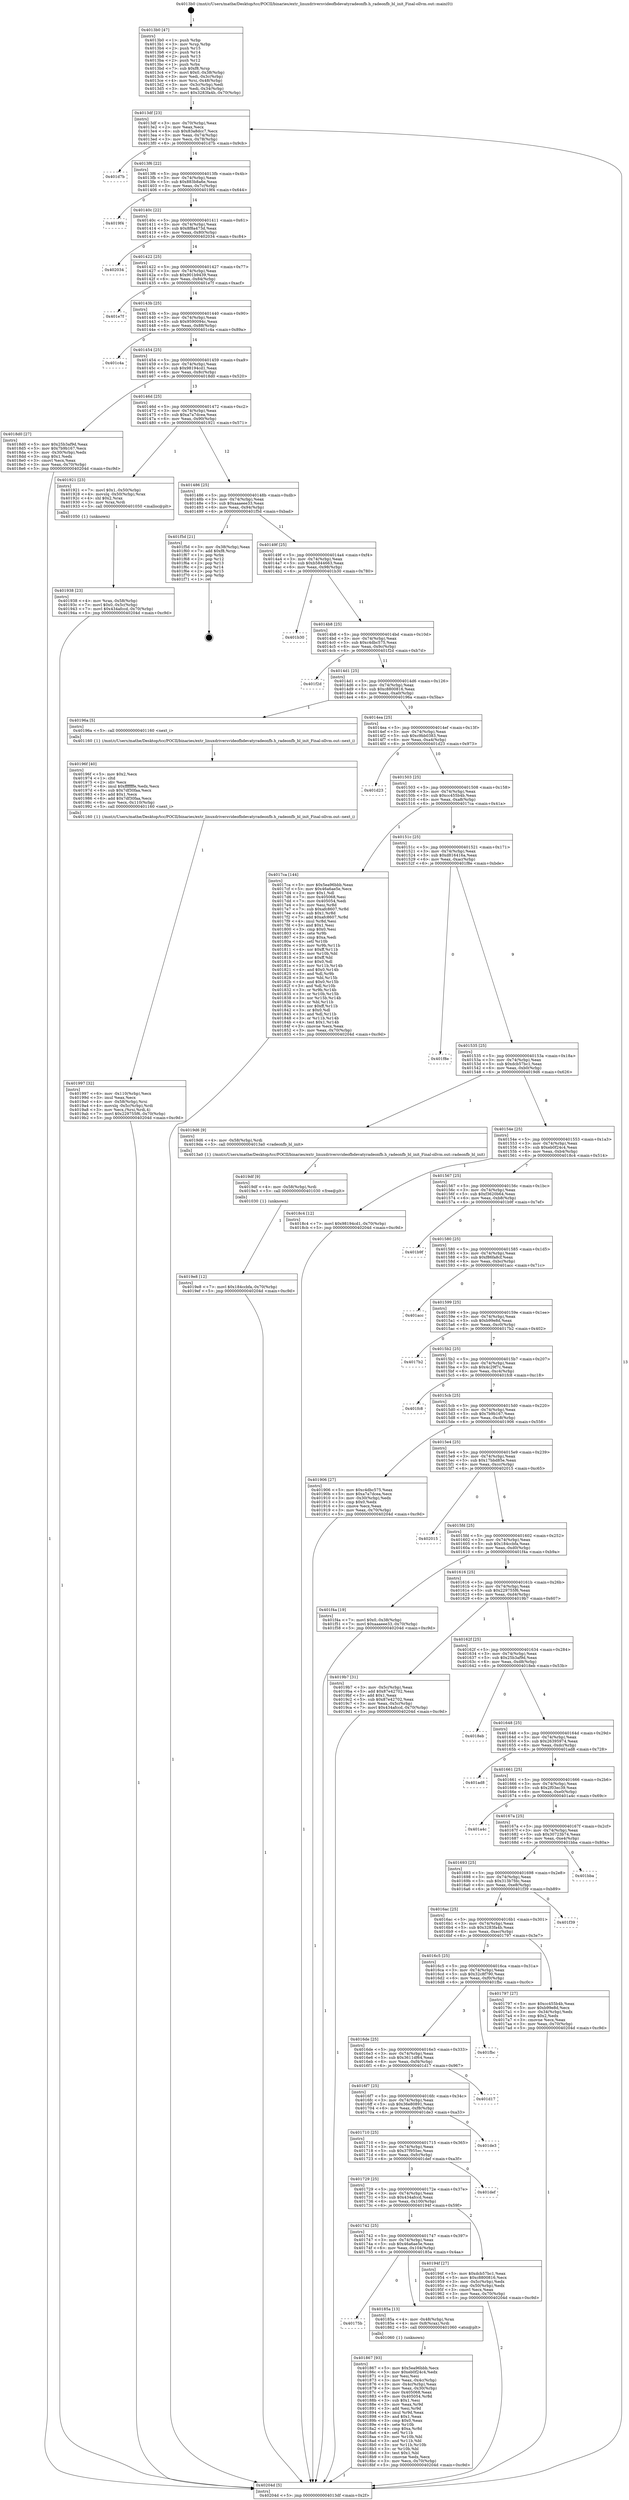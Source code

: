 digraph "0x4013b0" {
  label = "0x4013b0 (/mnt/c/Users/mathe/Desktop/tcc/POCII/binaries/extr_linuxdriversvideofbdevatyradeonfb.h_radeonfb_bl_init_Final-ollvm.out::main(0))"
  labelloc = "t"
  node[shape=record]

  Entry [label="",width=0.3,height=0.3,shape=circle,fillcolor=black,style=filled]
  "0x4013df" [label="{
     0x4013df [23]\l
     | [instrs]\l
     &nbsp;&nbsp;0x4013df \<+3\>: mov -0x70(%rbp),%eax\l
     &nbsp;&nbsp;0x4013e2 \<+2\>: mov %eax,%ecx\l
     &nbsp;&nbsp;0x4013e4 \<+6\>: sub $0x83a8dcc7,%ecx\l
     &nbsp;&nbsp;0x4013ea \<+3\>: mov %eax,-0x74(%rbp)\l
     &nbsp;&nbsp;0x4013ed \<+3\>: mov %ecx,-0x78(%rbp)\l
     &nbsp;&nbsp;0x4013f0 \<+6\>: je 0000000000401d7b \<main+0x9cb\>\l
  }"]
  "0x401d7b" [label="{
     0x401d7b\l
  }", style=dashed]
  "0x4013f6" [label="{
     0x4013f6 [22]\l
     | [instrs]\l
     &nbsp;&nbsp;0x4013f6 \<+5\>: jmp 00000000004013fb \<main+0x4b\>\l
     &nbsp;&nbsp;0x4013fb \<+3\>: mov -0x74(%rbp),%eax\l
     &nbsp;&nbsp;0x4013fe \<+5\>: sub $0x883b8a6e,%eax\l
     &nbsp;&nbsp;0x401403 \<+3\>: mov %eax,-0x7c(%rbp)\l
     &nbsp;&nbsp;0x401406 \<+6\>: je 00000000004019f4 \<main+0x644\>\l
  }"]
  Exit [label="",width=0.3,height=0.3,shape=circle,fillcolor=black,style=filled,peripheries=2]
  "0x4019f4" [label="{
     0x4019f4\l
  }", style=dashed]
  "0x40140c" [label="{
     0x40140c [22]\l
     | [instrs]\l
     &nbsp;&nbsp;0x40140c \<+5\>: jmp 0000000000401411 \<main+0x61\>\l
     &nbsp;&nbsp;0x401411 \<+3\>: mov -0x74(%rbp),%eax\l
     &nbsp;&nbsp;0x401414 \<+5\>: sub $0x8f8a473d,%eax\l
     &nbsp;&nbsp;0x401419 \<+3\>: mov %eax,-0x80(%rbp)\l
     &nbsp;&nbsp;0x40141c \<+6\>: je 0000000000402034 \<main+0xc84\>\l
  }"]
  "0x4019e8" [label="{
     0x4019e8 [12]\l
     | [instrs]\l
     &nbsp;&nbsp;0x4019e8 \<+7\>: movl $0x184ccbfa,-0x70(%rbp)\l
     &nbsp;&nbsp;0x4019ef \<+5\>: jmp 000000000040204d \<main+0xc9d\>\l
  }"]
  "0x402034" [label="{
     0x402034\l
  }", style=dashed]
  "0x401422" [label="{
     0x401422 [25]\l
     | [instrs]\l
     &nbsp;&nbsp;0x401422 \<+5\>: jmp 0000000000401427 \<main+0x77\>\l
     &nbsp;&nbsp;0x401427 \<+3\>: mov -0x74(%rbp),%eax\l
     &nbsp;&nbsp;0x40142a \<+5\>: sub $0x901b9439,%eax\l
     &nbsp;&nbsp;0x40142f \<+6\>: mov %eax,-0x84(%rbp)\l
     &nbsp;&nbsp;0x401435 \<+6\>: je 0000000000401e7f \<main+0xacf\>\l
  }"]
  "0x4019df" [label="{
     0x4019df [9]\l
     | [instrs]\l
     &nbsp;&nbsp;0x4019df \<+4\>: mov -0x58(%rbp),%rdi\l
     &nbsp;&nbsp;0x4019e3 \<+5\>: call 0000000000401030 \<free@plt\>\l
     | [calls]\l
     &nbsp;&nbsp;0x401030 \{1\} (unknown)\l
  }"]
  "0x401e7f" [label="{
     0x401e7f\l
  }", style=dashed]
  "0x40143b" [label="{
     0x40143b [25]\l
     | [instrs]\l
     &nbsp;&nbsp;0x40143b \<+5\>: jmp 0000000000401440 \<main+0x90\>\l
     &nbsp;&nbsp;0x401440 \<+3\>: mov -0x74(%rbp),%eax\l
     &nbsp;&nbsp;0x401443 \<+5\>: sub $0x9590094c,%eax\l
     &nbsp;&nbsp;0x401448 \<+6\>: mov %eax,-0x88(%rbp)\l
     &nbsp;&nbsp;0x40144e \<+6\>: je 0000000000401c4a \<main+0x89a\>\l
  }"]
  "0x401997" [label="{
     0x401997 [32]\l
     | [instrs]\l
     &nbsp;&nbsp;0x401997 \<+6\>: mov -0x110(%rbp),%ecx\l
     &nbsp;&nbsp;0x40199d \<+3\>: imul %eax,%ecx\l
     &nbsp;&nbsp;0x4019a0 \<+4\>: mov -0x58(%rbp),%rsi\l
     &nbsp;&nbsp;0x4019a4 \<+4\>: movslq -0x5c(%rbp),%rdi\l
     &nbsp;&nbsp;0x4019a8 \<+3\>: mov %ecx,(%rsi,%rdi,4)\l
     &nbsp;&nbsp;0x4019ab \<+7\>: movl $0x229755f6,-0x70(%rbp)\l
     &nbsp;&nbsp;0x4019b2 \<+5\>: jmp 000000000040204d \<main+0xc9d\>\l
  }"]
  "0x401c4a" [label="{
     0x401c4a\l
  }", style=dashed]
  "0x401454" [label="{
     0x401454 [25]\l
     | [instrs]\l
     &nbsp;&nbsp;0x401454 \<+5\>: jmp 0000000000401459 \<main+0xa9\>\l
     &nbsp;&nbsp;0x401459 \<+3\>: mov -0x74(%rbp),%eax\l
     &nbsp;&nbsp;0x40145c \<+5\>: sub $0x98194cd1,%eax\l
     &nbsp;&nbsp;0x401461 \<+6\>: mov %eax,-0x8c(%rbp)\l
     &nbsp;&nbsp;0x401467 \<+6\>: je 00000000004018d0 \<main+0x520\>\l
  }"]
  "0x40196f" [label="{
     0x40196f [40]\l
     | [instrs]\l
     &nbsp;&nbsp;0x40196f \<+5\>: mov $0x2,%ecx\l
     &nbsp;&nbsp;0x401974 \<+1\>: cltd\l
     &nbsp;&nbsp;0x401975 \<+2\>: idiv %ecx\l
     &nbsp;&nbsp;0x401977 \<+6\>: imul $0xfffffffe,%edx,%ecx\l
     &nbsp;&nbsp;0x40197d \<+6\>: sub $0x7df30faa,%ecx\l
     &nbsp;&nbsp;0x401983 \<+3\>: add $0x1,%ecx\l
     &nbsp;&nbsp;0x401986 \<+6\>: add $0x7df30faa,%ecx\l
     &nbsp;&nbsp;0x40198c \<+6\>: mov %ecx,-0x110(%rbp)\l
     &nbsp;&nbsp;0x401992 \<+5\>: call 0000000000401160 \<next_i\>\l
     | [calls]\l
     &nbsp;&nbsp;0x401160 \{1\} (/mnt/c/Users/mathe/Desktop/tcc/POCII/binaries/extr_linuxdriversvideofbdevatyradeonfb.h_radeonfb_bl_init_Final-ollvm.out::next_i)\l
  }"]
  "0x4018d0" [label="{
     0x4018d0 [27]\l
     | [instrs]\l
     &nbsp;&nbsp;0x4018d0 \<+5\>: mov $0x25b3af9d,%eax\l
     &nbsp;&nbsp;0x4018d5 \<+5\>: mov $0x7b9b167,%ecx\l
     &nbsp;&nbsp;0x4018da \<+3\>: mov -0x30(%rbp),%edx\l
     &nbsp;&nbsp;0x4018dd \<+3\>: cmp $0x1,%edx\l
     &nbsp;&nbsp;0x4018e0 \<+3\>: cmovl %ecx,%eax\l
     &nbsp;&nbsp;0x4018e3 \<+3\>: mov %eax,-0x70(%rbp)\l
     &nbsp;&nbsp;0x4018e6 \<+5\>: jmp 000000000040204d \<main+0xc9d\>\l
  }"]
  "0x40146d" [label="{
     0x40146d [25]\l
     | [instrs]\l
     &nbsp;&nbsp;0x40146d \<+5\>: jmp 0000000000401472 \<main+0xc2\>\l
     &nbsp;&nbsp;0x401472 \<+3\>: mov -0x74(%rbp),%eax\l
     &nbsp;&nbsp;0x401475 \<+5\>: sub $0xa7a7dcea,%eax\l
     &nbsp;&nbsp;0x40147a \<+6\>: mov %eax,-0x90(%rbp)\l
     &nbsp;&nbsp;0x401480 \<+6\>: je 0000000000401921 \<main+0x571\>\l
  }"]
  "0x401938" [label="{
     0x401938 [23]\l
     | [instrs]\l
     &nbsp;&nbsp;0x401938 \<+4\>: mov %rax,-0x58(%rbp)\l
     &nbsp;&nbsp;0x40193c \<+7\>: movl $0x0,-0x5c(%rbp)\l
     &nbsp;&nbsp;0x401943 \<+7\>: movl $0x434afccd,-0x70(%rbp)\l
     &nbsp;&nbsp;0x40194a \<+5\>: jmp 000000000040204d \<main+0xc9d\>\l
  }"]
  "0x401921" [label="{
     0x401921 [23]\l
     | [instrs]\l
     &nbsp;&nbsp;0x401921 \<+7\>: movl $0x1,-0x50(%rbp)\l
     &nbsp;&nbsp;0x401928 \<+4\>: movslq -0x50(%rbp),%rax\l
     &nbsp;&nbsp;0x40192c \<+4\>: shl $0x2,%rax\l
     &nbsp;&nbsp;0x401930 \<+3\>: mov %rax,%rdi\l
     &nbsp;&nbsp;0x401933 \<+5\>: call 0000000000401050 \<malloc@plt\>\l
     | [calls]\l
     &nbsp;&nbsp;0x401050 \{1\} (unknown)\l
  }"]
  "0x401486" [label="{
     0x401486 [25]\l
     | [instrs]\l
     &nbsp;&nbsp;0x401486 \<+5\>: jmp 000000000040148b \<main+0xdb\>\l
     &nbsp;&nbsp;0x40148b \<+3\>: mov -0x74(%rbp),%eax\l
     &nbsp;&nbsp;0x40148e \<+5\>: sub $0xaaaeee33,%eax\l
     &nbsp;&nbsp;0x401493 \<+6\>: mov %eax,-0x94(%rbp)\l
     &nbsp;&nbsp;0x401499 \<+6\>: je 0000000000401f5d \<main+0xbad\>\l
  }"]
  "0x401867" [label="{
     0x401867 [93]\l
     | [instrs]\l
     &nbsp;&nbsp;0x401867 \<+5\>: mov $0x5ea96bbb,%ecx\l
     &nbsp;&nbsp;0x40186c \<+5\>: mov $0xeb0f24c4,%edx\l
     &nbsp;&nbsp;0x401871 \<+2\>: xor %esi,%esi\l
     &nbsp;&nbsp;0x401873 \<+3\>: mov %eax,-0x4c(%rbp)\l
     &nbsp;&nbsp;0x401876 \<+3\>: mov -0x4c(%rbp),%eax\l
     &nbsp;&nbsp;0x401879 \<+3\>: mov %eax,-0x30(%rbp)\l
     &nbsp;&nbsp;0x40187c \<+7\>: mov 0x405068,%eax\l
     &nbsp;&nbsp;0x401883 \<+8\>: mov 0x405054,%r8d\l
     &nbsp;&nbsp;0x40188b \<+3\>: sub $0x1,%esi\l
     &nbsp;&nbsp;0x40188e \<+3\>: mov %eax,%r9d\l
     &nbsp;&nbsp;0x401891 \<+3\>: add %esi,%r9d\l
     &nbsp;&nbsp;0x401894 \<+4\>: imul %r9d,%eax\l
     &nbsp;&nbsp;0x401898 \<+3\>: and $0x1,%eax\l
     &nbsp;&nbsp;0x40189b \<+3\>: cmp $0x0,%eax\l
     &nbsp;&nbsp;0x40189e \<+4\>: sete %r10b\l
     &nbsp;&nbsp;0x4018a2 \<+4\>: cmp $0xa,%r8d\l
     &nbsp;&nbsp;0x4018a6 \<+4\>: setl %r11b\l
     &nbsp;&nbsp;0x4018aa \<+3\>: mov %r10b,%bl\l
     &nbsp;&nbsp;0x4018ad \<+3\>: and %r11b,%bl\l
     &nbsp;&nbsp;0x4018b0 \<+3\>: xor %r11b,%r10b\l
     &nbsp;&nbsp;0x4018b3 \<+3\>: or %r10b,%bl\l
     &nbsp;&nbsp;0x4018b6 \<+3\>: test $0x1,%bl\l
     &nbsp;&nbsp;0x4018b9 \<+3\>: cmovne %edx,%ecx\l
     &nbsp;&nbsp;0x4018bc \<+3\>: mov %ecx,-0x70(%rbp)\l
     &nbsp;&nbsp;0x4018bf \<+5\>: jmp 000000000040204d \<main+0xc9d\>\l
  }"]
  "0x401f5d" [label="{
     0x401f5d [21]\l
     | [instrs]\l
     &nbsp;&nbsp;0x401f5d \<+3\>: mov -0x38(%rbp),%eax\l
     &nbsp;&nbsp;0x401f60 \<+7\>: add $0xf8,%rsp\l
     &nbsp;&nbsp;0x401f67 \<+1\>: pop %rbx\l
     &nbsp;&nbsp;0x401f68 \<+2\>: pop %r12\l
     &nbsp;&nbsp;0x401f6a \<+2\>: pop %r13\l
     &nbsp;&nbsp;0x401f6c \<+2\>: pop %r14\l
     &nbsp;&nbsp;0x401f6e \<+2\>: pop %r15\l
     &nbsp;&nbsp;0x401f70 \<+1\>: pop %rbp\l
     &nbsp;&nbsp;0x401f71 \<+1\>: ret\l
  }"]
  "0x40149f" [label="{
     0x40149f [25]\l
     | [instrs]\l
     &nbsp;&nbsp;0x40149f \<+5\>: jmp 00000000004014a4 \<main+0xf4\>\l
     &nbsp;&nbsp;0x4014a4 \<+3\>: mov -0x74(%rbp),%eax\l
     &nbsp;&nbsp;0x4014a7 \<+5\>: sub $0xb5844663,%eax\l
     &nbsp;&nbsp;0x4014ac \<+6\>: mov %eax,-0x98(%rbp)\l
     &nbsp;&nbsp;0x4014b2 \<+6\>: je 0000000000401b30 \<main+0x780\>\l
  }"]
  "0x40175b" [label="{
     0x40175b\l
  }", style=dashed]
  "0x401b30" [label="{
     0x401b30\l
  }", style=dashed]
  "0x4014b8" [label="{
     0x4014b8 [25]\l
     | [instrs]\l
     &nbsp;&nbsp;0x4014b8 \<+5\>: jmp 00000000004014bd \<main+0x10d\>\l
     &nbsp;&nbsp;0x4014bd \<+3\>: mov -0x74(%rbp),%eax\l
     &nbsp;&nbsp;0x4014c0 \<+5\>: sub $0xc4dbc575,%eax\l
     &nbsp;&nbsp;0x4014c5 \<+6\>: mov %eax,-0x9c(%rbp)\l
     &nbsp;&nbsp;0x4014cb \<+6\>: je 0000000000401f2d \<main+0xb7d\>\l
  }"]
  "0x40185a" [label="{
     0x40185a [13]\l
     | [instrs]\l
     &nbsp;&nbsp;0x40185a \<+4\>: mov -0x48(%rbp),%rax\l
     &nbsp;&nbsp;0x40185e \<+4\>: mov 0x8(%rax),%rdi\l
     &nbsp;&nbsp;0x401862 \<+5\>: call 0000000000401060 \<atoi@plt\>\l
     | [calls]\l
     &nbsp;&nbsp;0x401060 \{1\} (unknown)\l
  }"]
  "0x401f2d" [label="{
     0x401f2d\l
  }", style=dashed]
  "0x4014d1" [label="{
     0x4014d1 [25]\l
     | [instrs]\l
     &nbsp;&nbsp;0x4014d1 \<+5\>: jmp 00000000004014d6 \<main+0x126\>\l
     &nbsp;&nbsp;0x4014d6 \<+3\>: mov -0x74(%rbp),%eax\l
     &nbsp;&nbsp;0x4014d9 \<+5\>: sub $0xc8800816,%eax\l
     &nbsp;&nbsp;0x4014de \<+6\>: mov %eax,-0xa0(%rbp)\l
     &nbsp;&nbsp;0x4014e4 \<+6\>: je 000000000040196a \<main+0x5ba\>\l
  }"]
  "0x401742" [label="{
     0x401742 [25]\l
     | [instrs]\l
     &nbsp;&nbsp;0x401742 \<+5\>: jmp 0000000000401747 \<main+0x397\>\l
     &nbsp;&nbsp;0x401747 \<+3\>: mov -0x74(%rbp),%eax\l
     &nbsp;&nbsp;0x40174a \<+5\>: sub $0x46a6ae5e,%eax\l
     &nbsp;&nbsp;0x40174f \<+6\>: mov %eax,-0x104(%rbp)\l
     &nbsp;&nbsp;0x401755 \<+6\>: je 000000000040185a \<main+0x4aa\>\l
  }"]
  "0x40196a" [label="{
     0x40196a [5]\l
     | [instrs]\l
     &nbsp;&nbsp;0x40196a \<+5\>: call 0000000000401160 \<next_i\>\l
     | [calls]\l
     &nbsp;&nbsp;0x401160 \{1\} (/mnt/c/Users/mathe/Desktop/tcc/POCII/binaries/extr_linuxdriversvideofbdevatyradeonfb.h_radeonfb_bl_init_Final-ollvm.out::next_i)\l
  }"]
  "0x4014ea" [label="{
     0x4014ea [25]\l
     | [instrs]\l
     &nbsp;&nbsp;0x4014ea \<+5\>: jmp 00000000004014ef \<main+0x13f\>\l
     &nbsp;&nbsp;0x4014ef \<+3\>: mov -0x74(%rbp),%eax\l
     &nbsp;&nbsp;0x4014f2 \<+5\>: sub $0xc9bb0383,%eax\l
     &nbsp;&nbsp;0x4014f7 \<+6\>: mov %eax,-0xa4(%rbp)\l
     &nbsp;&nbsp;0x4014fd \<+6\>: je 0000000000401d23 \<main+0x973\>\l
  }"]
  "0x40194f" [label="{
     0x40194f [27]\l
     | [instrs]\l
     &nbsp;&nbsp;0x40194f \<+5\>: mov $0xdcb57bc1,%eax\l
     &nbsp;&nbsp;0x401954 \<+5\>: mov $0xc8800816,%ecx\l
     &nbsp;&nbsp;0x401959 \<+3\>: mov -0x5c(%rbp),%edx\l
     &nbsp;&nbsp;0x40195c \<+3\>: cmp -0x50(%rbp),%edx\l
     &nbsp;&nbsp;0x40195f \<+3\>: cmovl %ecx,%eax\l
     &nbsp;&nbsp;0x401962 \<+3\>: mov %eax,-0x70(%rbp)\l
     &nbsp;&nbsp;0x401965 \<+5\>: jmp 000000000040204d \<main+0xc9d\>\l
  }"]
  "0x401d23" [label="{
     0x401d23\l
  }", style=dashed]
  "0x401503" [label="{
     0x401503 [25]\l
     | [instrs]\l
     &nbsp;&nbsp;0x401503 \<+5\>: jmp 0000000000401508 \<main+0x158\>\l
     &nbsp;&nbsp;0x401508 \<+3\>: mov -0x74(%rbp),%eax\l
     &nbsp;&nbsp;0x40150b \<+5\>: sub $0xcc455b4b,%eax\l
     &nbsp;&nbsp;0x401510 \<+6\>: mov %eax,-0xa8(%rbp)\l
     &nbsp;&nbsp;0x401516 \<+6\>: je 00000000004017ca \<main+0x41a\>\l
  }"]
  "0x401729" [label="{
     0x401729 [25]\l
     | [instrs]\l
     &nbsp;&nbsp;0x401729 \<+5\>: jmp 000000000040172e \<main+0x37e\>\l
     &nbsp;&nbsp;0x40172e \<+3\>: mov -0x74(%rbp),%eax\l
     &nbsp;&nbsp;0x401731 \<+5\>: sub $0x434afccd,%eax\l
     &nbsp;&nbsp;0x401736 \<+6\>: mov %eax,-0x100(%rbp)\l
     &nbsp;&nbsp;0x40173c \<+6\>: je 000000000040194f \<main+0x59f\>\l
  }"]
  "0x4017ca" [label="{
     0x4017ca [144]\l
     | [instrs]\l
     &nbsp;&nbsp;0x4017ca \<+5\>: mov $0x5ea96bbb,%eax\l
     &nbsp;&nbsp;0x4017cf \<+5\>: mov $0x46a6ae5e,%ecx\l
     &nbsp;&nbsp;0x4017d4 \<+2\>: mov $0x1,%dl\l
     &nbsp;&nbsp;0x4017d6 \<+7\>: mov 0x405068,%esi\l
     &nbsp;&nbsp;0x4017dd \<+7\>: mov 0x405054,%edi\l
     &nbsp;&nbsp;0x4017e4 \<+3\>: mov %esi,%r8d\l
     &nbsp;&nbsp;0x4017e7 \<+7\>: sub $0xafc8607,%r8d\l
     &nbsp;&nbsp;0x4017ee \<+4\>: sub $0x1,%r8d\l
     &nbsp;&nbsp;0x4017f2 \<+7\>: add $0xafc8607,%r8d\l
     &nbsp;&nbsp;0x4017f9 \<+4\>: imul %r8d,%esi\l
     &nbsp;&nbsp;0x4017fd \<+3\>: and $0x1,%esi\l
     &nbsp;&nbsp;0x401800 \<+3\>: cmp $0x0,%esi\l
     &nbsp;&nbsp;0x401803 \<+4\>: sete %r9b\l
     &nbsp;&nbsp;0x401807 \<+3\>: cmp $0xa,%edi\l
     &nbsp;&nbsp;0x40180a \<+4\>: setl %r10b\l
     &nbsp;&nbsp;0x40180e \<+3\>: mov %r9b,%r11b\l
     &nbsp;&nbsp;0x401811 \<+4\>: xor $0xff,%r11b\l
     &nbsp;&nbsp;0x401815 \<+3\>: mov %r10b,%bl\l
     &nbsp;&nbsp;0x401818 \<+3\>: xor $0xff,%bl\l
     &nbsp;&nbsp;0x40181b \<+3\>: xor $0x0,%dl\l
     &nbsp;&nbsp;0x40181e \<+3\>: mov %r11b,%r14b\l
     &nbsp;&nbsp;0x401821 \<+4\>: and $0x0,%r14b\l
     &nbsp;&nbsp;0x401825 \<+3\>: and %dl,%r9b\l
     &nbsp;&nbsp;0x401828 \<+3\>: mov %bl,%r15b\l
     &nbsp;&nbsp;0x40182b \<+4\>: and $0x0,%r15b\l
     &nbsp;&nbsp;0x40182f \<+3\>: and %dl,%r10b\l
     &nbsp;&nbsp;0x401832 \<+3\>: or %r9b,%r14b\l
     &nbsp;&nbsp;0x401835 \<+3\>: or %r10b,%r15b\l
     &nbsp;&nbsp;0x401838 \<+3\>: xor %r15b,%r14b\l
     &nbsp;&nbsp;0x40183b \<+3\>: or %bl,%r11b\l
     &nbsp;&nbsp;0x40183e \<+4\>: xor $0xff,%r11b\l
     &nbsp;&nbsp;0x401842 \<+3\>: or $0x0,%dl\l
     &nbsp;&nbsp;0x401845 \<+3\>: and %dl,%r11b\l
     &nbsp;&nbsp;0x401848 \<+3\>: or %r11b,%r14b\l
     &nbsp;&nbsp;0x40184b \<+4\>: test $0x1,%r14b\l
     &nbsp;&nbsp;0x40184f \<+3\>: cmovne %ecx,%eax\l
     &nbsp;&nbsp;0x401852 \<+3\>: mov %eax,-0x70(%rbp)\l
     &nbsp;&nbsp;0x401855 \<+5\>: jmp 000000000040204d \<main+0xc9d\>\l
  }"]
  "0x40151c" [label="{
     0x40151c [25]\l
     | [instrs]\l
     &nbsp;&nbsp;0x40151c \<+5\>: jmp 0000000000401521 \<main+0x171\>\l
     &nbsp;&nbsp;0x401521 \<+3\>: mov -0x74(%rbp),%eax\l
     &nbsp;&nbsp;0x401524 \<+5\>: sub $0xd816416a,%eax\l
     &nbsp;&nbsp;0x401529 \<+6\>: mov %eax,-0xac(%rbp)\l
     &nbsp;&nbsp;0x40152f \<+6\>: je 0000000000401f8e \<main+0xbde\>\l
  }"]
  "0x401def" [label="{
     0x401def\l
  }", style=dashed]
  "0x401f8e" [label="{
     0x401f8e\l
  }", style=dashed]
  "0x401535" [label="{
     0x401535 [25]\l
     | [instrs]\l
     &nbsp;&nbsp;0x401535 \<+5\>: jmp 000000000040153a \<main+0x18a\>\l
     &nbsp;&nbsp;0x40153a \<+3\>: mov -0x74(%rbp),%eax\l
     &nbsp;&nbsp;0x40153d \<+5\>: sub $0xdcb57bc1,%eax\l
     &nbsp;&nbsp;0x401542 \<+6\>: mov %eax,-0xb0(%rbp)\l
     &nbsp;&nbsp;0x401548 \<+6\>: je 00000000004019d6 \<main+0x626\>\l
  }"]
  "0x401710" [label="{
     0x401710 [25]\l
     | [instrs]\l
     &nbsp;&nbsp;0x401710 \<+5\>: jmp 0000000000401715 \<main+0x365\>\l
     &nbsp;&nbsp;0x401715 \<+3\>: mov -0x74(%rbp),%eax\l
     &nbsp;&nbsp;0x401718 \<+5\>: sub $0x37f955ec,%eax\l
     &nbsp;&nbsp;0x40171d \<+6\>: mov %eax,-0xfc(%rbp)\l
     &nbsp;&nbsp;0x401723 \<+6\>: je 0000000000401def \<main+0xa3f\>\l
  }"]
  "0x4019d6" [label="{
     0x4019d6 [9]\l
     | [instrs]\l
     &nbsp;&nbsp;0x4019d6 \<+4\>: mov -0x58(%rbp),%rdi\l
     &nbsp;&nbsp;0x4019da \<+5\>: call 00000000004013a0 \<radeonfb_bl_init\>\l
     | [calls]\l
     &nbsp;&nbsp;0x4013a0 \{1\} (/mnt/c/Users/mathe/Desktop/tcc/POCII/binaries/extr_linuxdriversvideofbdevatyradeonfb.h_radeonfb_bl_init_Final-ollvm.out::radeonfb_bl_init)\l
  }"]
  "0x40154e" [label="{
     0x40154e [25]\l
     | [instrs]\l
     &nbsp;&nbsp;0x40154e \<+5\>: jmp 0000000000401553 \<main+0x1a3\>\l
     &nbsp;&nbsp;0x401553 \<+3\>: mov -0x74(%rbp),%eax\l
     &nbsp;&nbsp;0x401556 \<+5\>: sub $0xeb0f24c4,%eax\l
     &nbsp;&nbsp;0x40155b \<+6\>: mov %eax,-0xb4(%rbp)\l
     &nbsp;&nbsp;0x401561 \<+6\>: je 00000000004018c4 \<main+0x514\>\l
  }"]
  "0x401de3" [label="{
     0x401de3\l
  }", style=dashed]
  "0x4018c4" [label="{
     0x4018c4 [12]\l
     | [instrs]\l
     &nbsp;&nbsp;0x4018c4 \<+7\>: movl $0x98194cd1,-0x70(%rbp)\l
     &nbsp;&nbsp;0x4018cb \<+5\>: jmp 000000000040204d \<main+0xc9d\>\l
  }"]
  "0x401567" [label="{
     0x401567 [25]\l
     | [instrs]\l
     &nbsp;&nbsp;0x401567 \<+5\>: jmp 000000000040156c \<main+0x1bc\>\l
     &nbsp;&nbsp;0x40156c \<+3\>: mov -0x74(%rbp),%eax\l
     &nbsp;&nbsp;0x40156f \<+5\>: sub $0xf3620b64,%eax\l
     &nbsp;&nbsp;0x401574 \<+6\>: mov %eax,-0xb8(%rbp)\l
     &nbsp;&nbsp;0x40157a \<+6\>: je 0000000000401b9f \<main+0x7ef\>\l
  }"]
  "0x4016f7" [label="{
     0x4016f7 [25]\l
     | [instrs]\l
     &nbsp;&nbsp;0x4016f7 \<+5\>: jmp 00000000004016fc \<main+0x34c\>\l
     &nbsp;&nbsp;0x4016fc \<+3\>: mov -0x74(%rbp),%eax\l
     &nbsp;&nbsp;0x4016ff \<+5\>: sub $0x36e80891,%eax\l
     &nbsp;&nbsp;0x401704 \<+6\>: mov %eax,-0xf8(%rbp)\l
     &nbsp;&nbsp;0x40170a \<+6\>: je 0000000000401de3 \<main+0xa33\>\l
  }"]
  "0x401b9f" [label="{
     0x401b9f\l
  }", style=dashed]
  "0x401580" [label="{
     0x401580 [25]\l
     | [instrs]\l
     &nbsp;&nbsp;0x401580 \<+5\>: jmp 0000000000401585 \<main+0x1d5\>\l
     &nbsp;&nbsp;0x401585 \<+3\>: mov -0x74(%rbp),%eax\l
     &nbsp;&nbsp;0x401588 \<+5\>: sub $0xf86fa8cf,%eax\l
     &nbsp;&nbsp;0x40158d \<+6\>: mov %eax,-0xbc(%rbp)\l
     &nbsp;&nbsp;0x401593 \<+6\>: je 0000000000401acc \<main+0x71c\>\l
  }"]
  "0x401d17" [label="{
     0x401d17\l
  }", style=dashed]
  "0x401acc" [label="{
     0x401acc\l
  }", style=dashed]
  "0x401599" [label="{
     0x401599 [25]\l
     | [instrs]\l
     &nbsp;&nbsp;0x401599 \<+5\>: jmp 000000000040159e \<main+0x1ee\>\l
     &nbsp;&nbsp;0x40159e \<+3\>: mov -0x74(%rbp),%eax\l
     &nbsp;&nbsp;0x4015a1 \<+5\>: sub $0xb99e8d,%eax\l
     &nbsp;&nbsp;0x4015a6 \<+6\>: mov %eax,-0xc0(%rbp)\l
     &nbsp;&nbsp;0x4015ac \<+6\>: je 00000000004017b2 \<main+0x402\>\l
  }"]
  "0x4016de" [label="{
     0x4016de [25]\l
     | [instrs]\l
     &nbsp;&nbsp;0x4016de \<+5\>: jmp 00000000004016e3 \<main+0x333\>\l
     &nbsp;&nbsp;0x4016e3 \<+3\>: mov -0x74(%rbp),%eax\l
     &nbsp;&nbsp;0x4016e6 \<+5\>: sub $0x3611df64,%eax\l
     &nbsp;&nbsp;0x4016eb \<+6\>: mov %eax,-0xf4(%rbp)\l
     &nbsp;&nbsp;0x4016f1 \<+6\>: je 0000000000401d17 \<main+0x967\>\l
  }"]
  "0x4017b2" [label="{
     0x4017b2\l
  }", style=dashed]
  "0x4015b2" [label="{
     0x4015b2 [25]\l
     | [instrs]\l
     &nbsp;&nbsp;0x4015b2 \<+5\>: jmp 00000000004015b7 \<main+0x207\>\l
     &nbsp;&nbsp;0x4015b7 \<+3\>: mov -0x74(%rbp),%eax\l
     &nbsp;&nbsp;0x4015ba \<+5\>: sub $0x4c29f7c,%eax\l
     &nbsp;&nbsp;0x4015bf \<+6\>: mov %eax,-0xc4(%rbp)\l
     &nbsp;&nbsp;0x4015c5 \<+6\>: je 0000000000401fc8 \<main+0xc18\>\l
  }"]
  "0x401fbc" [label="{
     0x401fbc\l
  }", style=dashed]
  "0x401fc8" [label="{
     0x401fc8\l
  }", style=dashed]
  "0x4015cb" [label="{
     0x4015cb [25]\l
     | [instrs]\l
     &nbsp;&nbsp;0x4015cb \<+5\>: jmp 00000000004015d0 \<main+0x220\>\l
     &nbsp;&nbsp;0x4015d0 \<+3\>: mov -0x74(%rbp),%eax\l
     &nbsp;&nbsp;0x4015d3 \<+5\>: sub $0x7b9b167,%eax\l
     &nbsp;&nbsp;0x4015d8 \<+6\>: mov %eax,-0xc8(%rbp)\l
     &nbsp;&nbsp;0x4015de \<+6\>: je 0000000000401906 \<main+0x556\>\l
  }"]
  "0x4013b0" [label="{
     0x4013b0 [47]\l
     | [instrs]\l
     &nbsp;&nbsp;0x4013b0 \<+1\>: push %rbp\l
     &nbsp;&nbsp;0x4013b1 \<+3\>: mov %rsp,%rbp\l
     &nbsp;&nbsp;0x4013b4 \<+2\>: push %r15\l
     &nbsp;&nbsp;0x4013b6 \<+2\>: push %r14\l
     &nbsp;&nbsp;0x4013b8 \<+2\>: push %r13\l
     &nbsp;&nbsp;0x4013ba \<+2\>: push %r12\l
     &nbsp;&nbsp;0x4013bc \<+1\>: push %rbx\l
     &nbsp;&nbsp;0x4013bd \<+7\>: sub $0xf8,%rsp\l
     &nbsp;&nbsp;0x4013c4 \<+7\>: movl $0x0,-0x38(%rbp)\l
     &nbsp;&nbsp;0x4013cb \<+3\>: mov %edi,-0x3c(%rbp)\l
     &nbsp;&nbsp;0x4013ce \<+4\>: mov %rsi,-0x48(%rbp)\l
     &nbsp;&nbsp;0x4013d2 \<+3\>: mov -0x3c(%rbp),%edi\l
     &nbsp;&nbsp;0x4013d5 \<+3\>: mov %edi,-0x34(%rbp)\l
     &nbsp;&nbsp;0x4013d8 \<+7\>: movl $0x3283fa4b,-0x70(%rbp)\l
  }"]
  "0x401906" [label="{
     0x401906 [27]\l
     | [instrs]\l
     &nbsp;&nbsp;0x401906 \<+5\>: mov $0xc4dbc575,%eax\l
     &nbsp;&nbsp;0x40190b \<+5\>: mov $0xa7a7dcea,%ecx\l
     &nbsp;&nbsp;0x401910 \<+3\>: mov -0x30(%rbp),%edx\l
     &nbsp;&nbsp;0x401913 \<+3\>: cmp $0x0,%edx\l
     &nbsp;&nbsp;0x401916 \<+3\>: cmove %ecx,%eax\l
     &nbsp;&nbsp;0x401919 \<+3\>: mov %eax,-0x70(%rbp)\l
     &nbsp;&nbsp;0x40191c \<+5\>: jmp 000000000040204d \<main+0xc9d\>\l
  }"]
  "0x4015e4" [label="{
     0x4015e4 [25]\l
     | [instrs]\l
     &nbsp;&nbsp;0x4015e4 \<+5\>: jmp 00000000004015e9 \<main+0x239\>\l
     &nbsp;&nbsp;0x4015e9 \<+3\>: mov -0x74(%rbp),%eax\l
     &nbsp;&nbsp;0x4015ec \<+5\>: sub $0x17bbd85e,%eax\l
     &nbsp;&nbsp;0x4015f1 \<+6\>: mov %eax,-0xcc(%rbp)\l
     &nbsp;&nbsp;0x4015f7 \<+6\>: je 0000000000402015 \<main+0xc65\>\l
  }"]
  "0x40204d" [label="{
     0x40204d [5]\l
     | [instrs]\l
     &nbsp;&nbsp;0x40204d \<+5\>: jmp 00000000004013df \<main+0x2f\>\l
  }"]
  "0x402015" [label="{
     0x402015\l
  }", style=dashed]
  "0x4015fd" [label="{
     0x4015fd [25]\l
     | [instrs]\l
     &nbsp;&nbsp;0x4015fd \<+5\>: jmp 0000000000401602 \<main+0x252\>\l
     &nbsp;&nbsp;0x401602 \<+3\>: mov -0x74(%rbp),%eax\l
     &nbsp;&nbsp;0x401605 \<+5\>: sub $0x184ccbfa,%eax\l
     &nbsp;&nbsp;0x40160a \<+6\>: mov %eax,-0xd0(%rbp)\l
     &nbsp;&nbsp;0x401610 \<+6\>: je 0000000000401f4a \<main+0xb9a\>\l
  }"]
  "0x4016c5" [label="{
     0x4016c5 [25]\l
     | [instrs]\l
     &nbsp;&nbsp;0x4016c5 \<+5\>: jmp 00000000004016ca \<main+0x31a\>\l
     &nbsp;&nbsp;0x4016ca \<+3\>: mov -0x74(%rbp),%eax\l
     &nbsp;&nbsp;0x4016cd \<+5\>: sub $0x32c8f790,%eax\l
     &nbsp;&nbsp;0x4016d2 \<+6\>: mov %eax,-0xf0(%rbp)\l
     &nbsp;&nbsp;0x4016d8 \<+6\>: je 0000000000401fbc \<main+0xc0c\>\l
  }"]
  "0x401f4a" [label="{
     0x401f4a [19]\l
     | [instrs]\l
     &nbsp;&nbsp;0x401f4a \<+7\>: movl $0x0,-0x38(%rbp)\l
     &nbsp;&nbsp;0x401f51 \<+7\>: movl $0xaaaeee33,-0x70(%rbp)\l
     &nbsp;&nbsp;0x401f58 \<+5\>: jmp 000000000040204d \<main+0xc9d\>\l
  }"]
  "0x401616" [label="{
     0x401616 [25]\l
     | [instrs]\l
     &nbsp;&nbsp;0x401616 \<+5\>: jmp 000000000040161b \<main+0x26b\>\l
     &nbsp;&nbsp;0x40161b \<+3\>: mov -0x74(%rbp),%eax\l
     &nbsp;&nbsp;0x40161e \<+5\>: sub $0x229755f6,%eax\l
     &nbsp;&nbsp;0x401623 \<+6\>: mov %eax,-0xd4(%rbp)\l
     &nbsp;&nbsp;0x401629 \<+6\>: je 00000000004019b7 \<main+0x607\>\l
  }"]
  "0x401797" [label="{
     0x401797 [27]\l
     | [instrs]\l
     &nbsp;&nbsp;0x401797 \<+5\>: mov $0xcc455b4b,%eax\l
     &nbsp;&nbsp;0x40179c \<+5\>: mov $0xb99e8d,%ecx\l
     &nbsp;&nbsp;0x4017a1 \<+3\>: mov -0x34(%rbp),%edx\l
     &nbsp;&nbsp;0x4017a4 \<+3\>: cmp $0x2,%edx\l
     &nbsp;&nbsp;0x4017a7 \<+3\>: cmovne %ecx,%eax\l
     &nbsp;&nbsp;0x4017aa \<+3\>: mov %eax,-0x70(%rbp)\l
     &nbsp;&nbsp;0x4017ad \<+5\>: jmp 000000000040204d \<main+0xc9d\>\l
  }"]
  "0x4019b7" [label="{
     0x4019b7 [31]\l
     | [instrs]\l
     &nbsp;&nbsp;0x4019b7 \<+3\>: mov -0x5c(%rbp),%eax\l
     &nbsp;&nbsp;0x4019ba \<+5\>: add $0x87e42702,%eax\l
     &nbsp;&nbsp;0x4019bf \<+3\>: add $0x1,%eax\l
     &nbsp;&nbsp;0x4019c2 \<+5\>: sub $0x87e42702,%eax\l
     &nbsp;&nbsp;0x4019c7 \<+3\>: mov %eax,-0x5c(%rbp)\l
     &nbsp;&nbsp;0x4019ca \<+7\>: movl $0x434afccd,-0x70(%rbp)\l
     &nbsp;&nbsp;0x4019d1 \<+5\>: jmp 000000000040204d \<main+0xc9d\>\l
  }"]
  "0x40162f" [label="{
     0x40162f [25]\l
     | [instrs]\l
     &nbsp;&nbsp;0x40162f \<+5\>: jmp 0000000000401634 \<main+0x284\>\l
     &nbsp;&nbsp;0x401634 \<+3\>: mov -0x74(%rbp),%eax\l
     &nbsp;&nbsp;0x401637 \<+5\>: sub $0x25b3af9d,%eax\l
     &nbsp;&nbsp;0x40163c \<+6\>: mov %eax,-0xd8(%rbp)\l
     &nbsp;&nbsp;0x401642 \<+6\>: je 00000000004018eb \<main+0x53b\>\l
  }"]
  "0x4016ac" [label="{
     0x4016ac [25]\l
     | [instrs]\l
     &nbsp;&nbsp;0x4016ac \<+5\>: jmp 00000000004016b1 \<main+0x301\>\l
     &nbsp;&nbsp;0x4016b1 \<+3\>: mov -0x74(%rbp),%eax\l
     &nbsp;&nbsp;0x4016b4 \<+5\>: sub $0x3283fa4b,%eax\l
     &nbsp;&nbsp;0x4016b9 \<+6\>: mov %eax,-0xec(%rbp)\l
     &nbsp;&nbsp;0x4016bf \<+6\>: je 0000000000401797 \<main+0x3e7\>\l
  }"]
  "0x4018eb" [label="{
     0x4018eb\l
  }", style=dashed]
  "0x401648" [label="{
     0x401648 [25]\l
     | [instrs]\l
     &nbsp;&nbsp;0x401648 \<+5\>: jmp 000000000040164d \<main+0x29d\>\l
     &nbsp;&nbsp;0x40164d \<+3\>: mov -0x74(%rbp),%eax\l
     &nbsp;&nbsp;0x401650 \<+5\>: sub $0x26395974,%eax\l
     &nbsp;&nbsp;0x401655 \<+6\>: mov %eax,-0xdc(%rbp)\l
     &nbsp;&nbsp;0x40165b \<+6\>: je 0000000000401ad8 \<main+0x728\>\l
  }"]
  "0x401f39" [label="{
     0x401f39\l
  }", style=dashed]
  "0x401ad8" [label="{
     0x401ad8\l
  }", style=dashed]
  "0x401661" [label="{
     0x401661 [25]\l
     | [instrs]\l
     &nbsp;&nbsp;0x401661 \<+5\>: jmp 0000000000401666 \<main+0x2b6\>\l
     &nbsp;&nbsp;0x401666 \<+3\>: mov -0x74(%rbp),%eax\l
     &nbsp;&nbsp;0x401669 \<+5\>: sub $0x2f03ec39,%eax\l
     &nbsp;&nbsp;0x40166e \<+6\>: mov %eax,-0xe0(%rbp)\l
     &nbsp;&nbsp;0x401674 \<+6\>: je 0000000000401a4c \<main+0x69c\>\l
  }"]
  "0x401693" [label="{
     0x401693 [25]\l
     | [instrs]\l
     &nbsp;&nbsp;0x401693 \<+5\>: jmp 0000000000401698 \<main+0x2e8\>\l
     &nbsp;&nbsp;0x401698 \<+3\>: mov -0x74(%rbp),%eax\l
     &nbsp;&nbsp;0x40169b \<+5\>: sub $0x313b7fdc,%eax\l
     &nbsp;&nbsp;0x4016a0 \<+6\>: mov %eax,-0xe8(%rbp)\l
     &nbsp;&nbsp;0x4016a6 \<+6\>: je 0000000000401f39 \<main+0xb89\>\l
  }"]
  "0x401a4c" [label="{
     0x401a4c\l
  }", style=dashed]
  "0x40167a" [label="{
     0x40167a [25]\l
     | [instrs]\l
     &nbsp;&nbsp;0x40167a \<+5\>: jmp 000000000040167f \<main+0x2cf\>\l
     &nbsp;&nbsp;0x40167f \<+3\>: mov -0x74(%rbp),%eax\l
     &nbsp;&nbsp;0x401682 \<+5\>: sub $0x30723b74,%eax\l
     &nbsp;&nbsp;0x401687 \<+6\>: mov %eax,-0xe4(%rbp)\l
     &nbsp;&nbsp;0x40168d \<+6\>: je 0000000000401bba \<main+0x80a\>\l
  }"]
  "0x401bba" [label="{
     0x401bba\l
  }", style=dashed]
  Entry -> "0x4013b0" [label=" 1"]
  "0x4013df" -> "0x401d7b" [label=" 0"]
  "0x4013df" -> "0x4013f6" [label=" 14"]
  "0x401f5d" -> Exit [label=" 1"]
  "0x4013f6" -> "0x4019f4" [label=" 0"]
  "0x4013f6" -> "0x40140c" [label=" 14"]
  "0x401f4a" -> "0x40204d" [label=" 1"]
  "0x40140c" -> "0x402034" [label=" 0"]
  "0x40140c" -> "0x401422" [label=" 14"]
  "0x4019e8" -> "0x40204d" [label=" 1"]
  "0x401422" -> "0x401e7f" [label=" 0"]
  "0x401422" -> "0x40143b" [label=" 14"]
  "0x4019df" -> "0x4019e8" [label=" 1"]
  "0x40143b" -> "0x401c4a" [label=" 0"]
  "0x40143b" -> "0x401454" [label=" 14"]
  "0x4019d6" -> "0x4019df" [label=" 1"]
  "0x401454" -> "0x4018d0" [label=" 1"]
  "0x401454" -> "0x40146d" [label=" 13"]
  "0x4019b7" -> "0x40204d" [label=" 1"]
  "0x40146d" -> "0x401921" [label=" 1"]
  "0x40146d" -> "0x401486" [label=" 12"]
  "0x401997" -> "0x40204d" [label=" 1"]
  "0x401486" -> "0x401f5d" [label=" 1"]
  "0x401486" -> "0x40149f" [label=" 11"]
  "0x40196f" -> "0x401997" [label=" 1"]
  "0x40149f" -> "0x401b30" [label=" 0"]
  "0x40149f" -> "0x4014b8" [label=" 11"]
  "0x40196a" -> "0x40196f" [label=" 1"]
  "0x4014b8" -> "0x401f2d" [label=" 0"]
  "0x4014b8" -> "0x4014d1" [label=" 11"]
  "0x40194f" -> "0x40204d" [label=" 2"]
  "0x4014d1" -> "0x40196a" [label=" 1"]
  "0x4014d1" -> "0x4014ea" [label=" 10"]
  "0x401921" -> "0x401938" [label=" 1"]
  "0x4014ea" -> "0x401d23" [label=" 0"]
  "0x4014ea" -> "0x401503" [label=" 10"]
  "0x401906" -> "0x40204d" [label=" 1"]
  "0x401503" -> "0x4017ca" [label=" 1"]
  "0x401503" -> "0x40151c" [label=" 9"]
  "0x4018c4" -> "0x40204d" [label=" 1"]
  "0x40151c" -> "0x401f8e" [label=" 0"]
  "0x40151c" -> "0x401535" [label=" 9"]
  "0x401867" -> "0x40204d" [label=" 1"]
  "0x401535" -> "0x4019d6" [label=" 1"]
  "0x401535" -> "0x40154e" [label=" 8"]
  "0x401742" -> "0x40175b" [label=" 0"]
  "0x40154e" -> "0x4018c4" [label=" 1"]
  "0x40154e" -> "0x401567" [label=" 7"]
  "0x401742" -> "0x40185a" [label=" 1"]
  "0x401567" -> "0x401b9f" [label=" 0"]
  "0x401567" -> "0x401580" [label=" 7"]
  "0x401729" -> "0x401742" [label=" 1"]
  "0x401580" -> "0x401acc" [label=" 0"]
  "0x401580" -> "0x401599" [label=" 7"]
  "0x401729" -> "0x40194f" [label=" 2"]
  "0x401599" -> "0x4017b2" [label=" 0"]
  "0x401599" -> "0x4015b2" [label=" 7"]
  "0x401710" -> "0x401729" [label=" 3"]
  "0x4015b2" -> "0x401fc8" [label=" 0"]
  "0x4015b2" -> "0x4015cb" [label=" 7"]
  "0x401710" -> "0x401def" [label=" 0"]
  "0x4015cb" -> "0x401906" [label=" 1"]
  "0x4015cb" -> "0x4015e4" [label=" 6"]
  "0x4016f7" -> "0x401710" [label=" 3"]
  "0x4015e4" -> "0x402015" [label=" 0"]
  "0x4015e4" -> "0x4015fd" [label=" 6"]
  "0x4016f7" -> "0x401de3" [label=" 0"]
  "0x4015fd" -> "0x401f4a" [label=" 1"]
  "0x4015fd" -> "0x401616" [label=" 5"]
  "0x401938" -> "0x40204d" [label=" 1"]
  "0x401616" -> "0x4019b7" [label=" 1"]
  "0x401616" -> "0x40162f" [label=" 4"]
  "0x4016de" -> "0x4016f7" [label=" 3"]
  "0x40162f" -> "0x4018eb" [label=" 0"]
  "0x40162f" -> "0x401648" [label=" 4"]
  "0x4018d0" -> "0x40204d" [label=" 1"]
  "0x401648" -> "0x401ad8" [label=" 0"]
  "0x401648" -> "0x401661" [label=" 4"]
  "0x4016c5" -> "0x4016de" [label=" 3"]
  "0x401661" -> "0x401a4c" [label=" 0"]
  "0x401661" -> "0x40167a" [label=" 4"]
  "0x40185a" -> "0x401867" [label=" 1"]
  "0x40167a" -> "0x401bba" [label=" 0"]
  "0x40167a" -> "0x401693" [label=" 4"]
  "0x4016c5" -> "0x401fbc" [label=" 0"]
  "0x401693" -> "0x401f39" [label=" 0"]
  "0x401693" -> "0x4016ac" [label=" 4"]
  "0x4016de" -> "0x401d17" [label=" 0"]
  "0x4016ac" -> "0x401797" [label=" 1"]
  "0x4016ac" -> "0x4016c5" [label=" 3"]
  "0x401797" -> "0x40204d" [label=" 1"]
  "0x4013b0" -> "0x4013df" [label=" 1"]
  "0x40204d" -> "0x4013df" [label=" 13"]
  "0x4017ca" -> "0x40204d" [label=" 1"]
}

